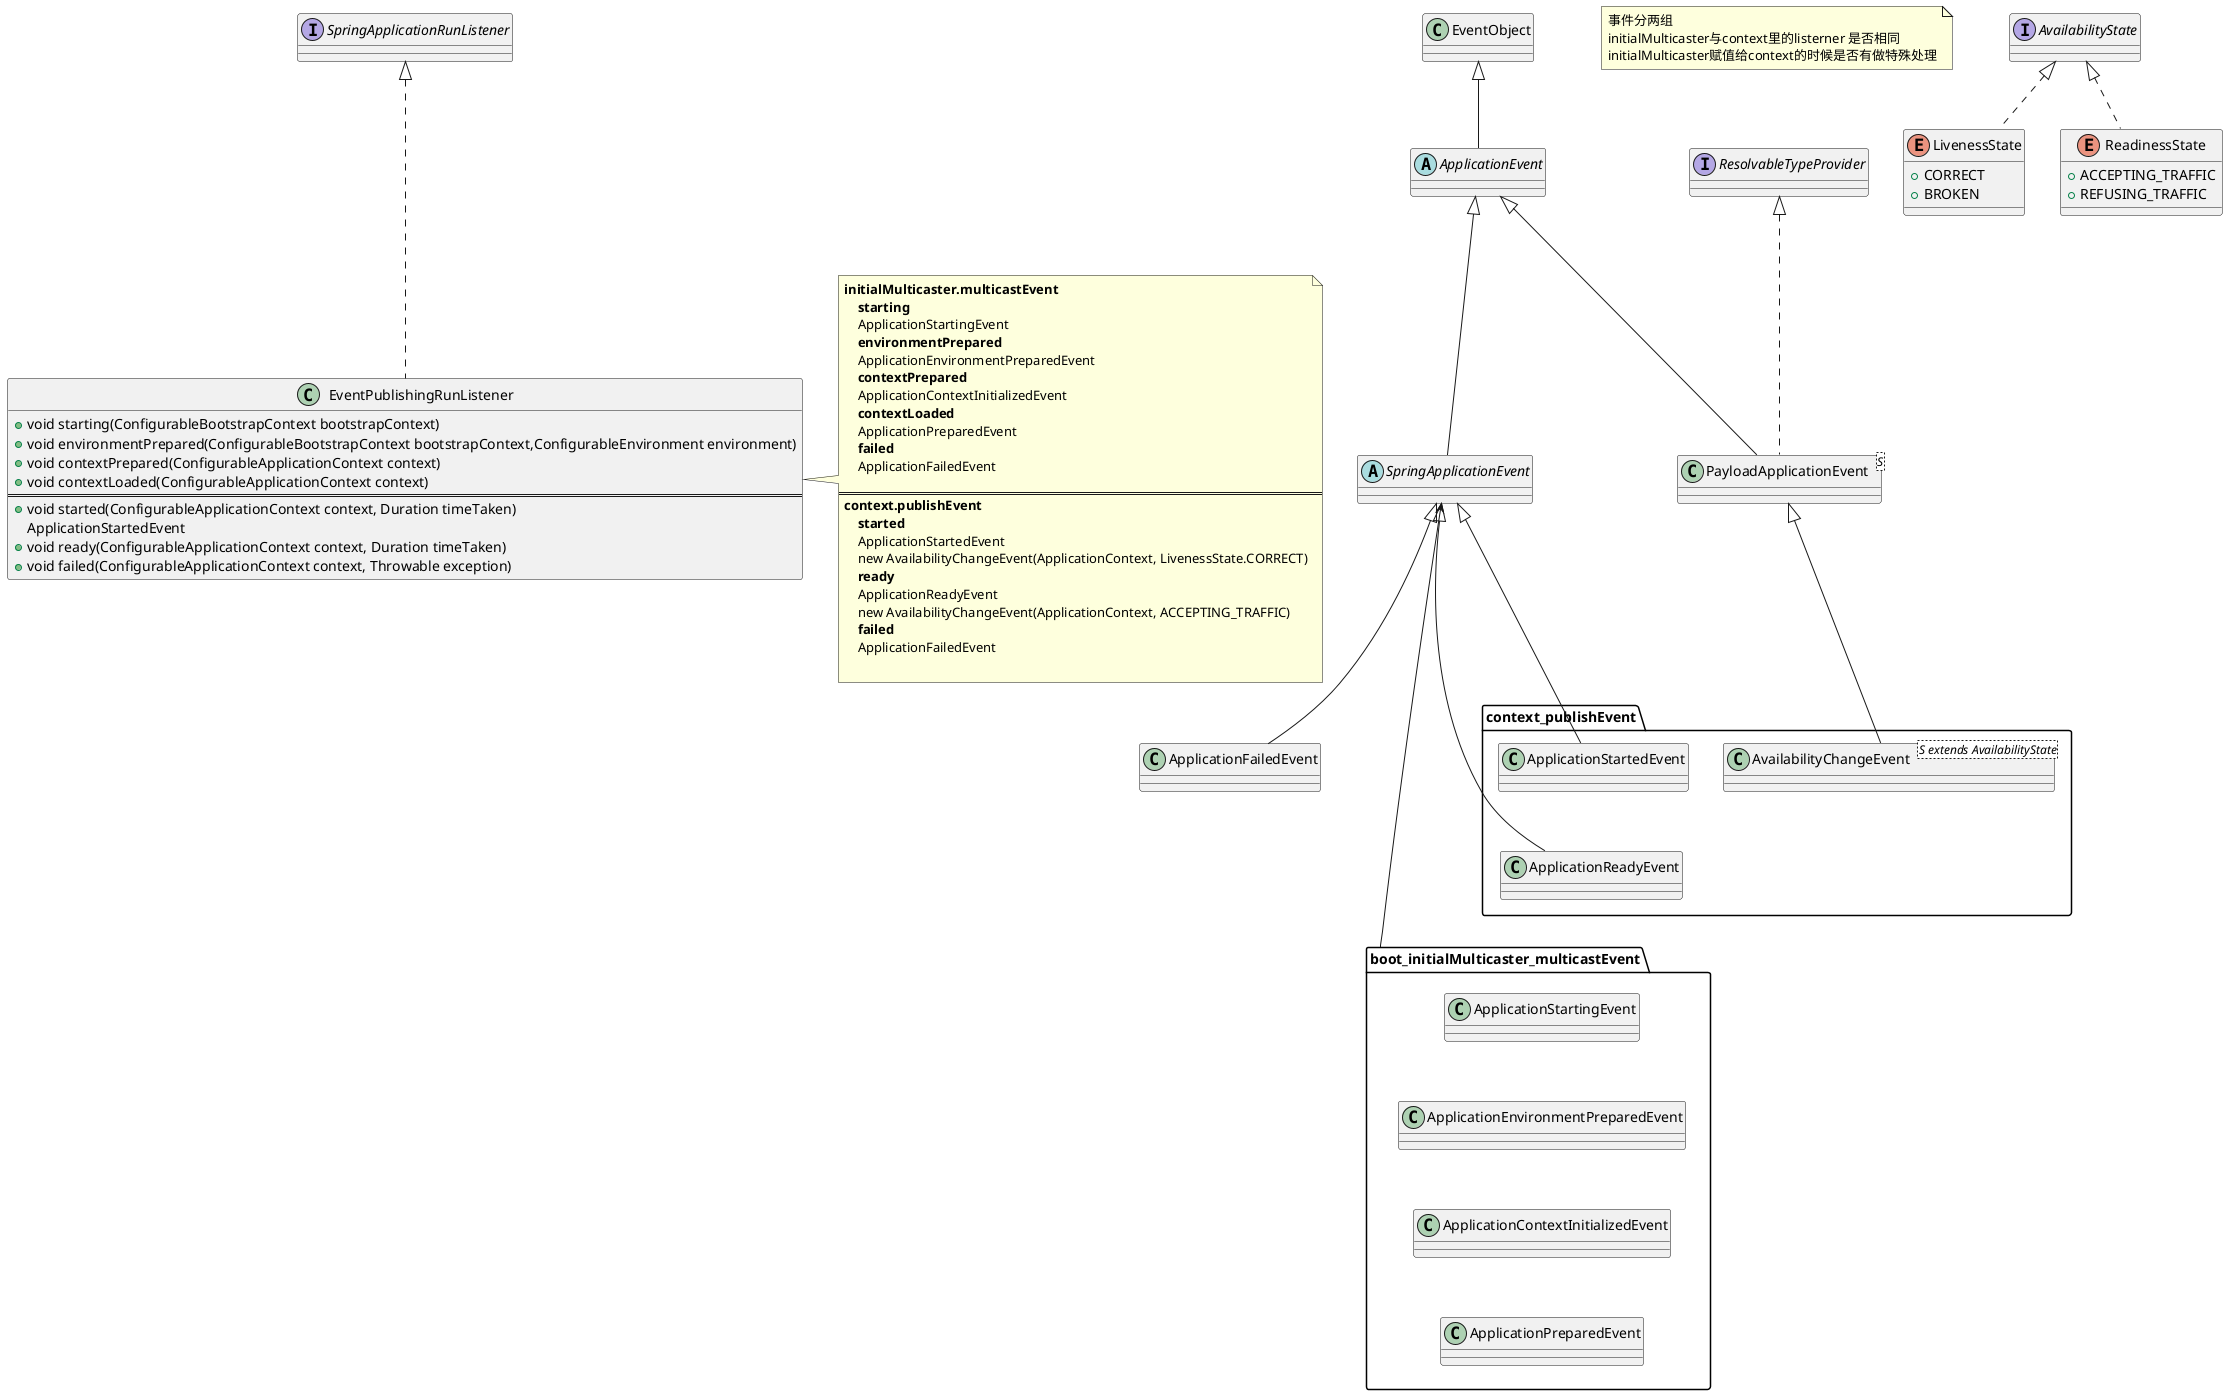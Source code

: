 @startuml
'https://plantuml.com/class-diagram

top to bottom direction

note as questions
事件分两组
initialMulticaster与context里的listerner 是否相同
initialMulticaster赋值给context的时候是否有做特殊处理
end note

enum LivenessState implements AvailabilityState {
	+CORRECT
	+BROKEN
}
enum ReadinessState implements AvailabilityState {
	+ ACCEPTING_TRAFFIC
	+ REFUSING_TRAFFIC

}

class PayloadApplicationEvent<S> extends ApplicationEvent implements ResolvableTypeProvider


abstract class ApplicationEvent extends EventObject
abstract class SpringApplicationEvent extends ApplicationEvent

class ApplicationFailedEvent extends SpringApplicationEvent

namespace boot_initialMulticaster_multicastEvent {
    class ApplicationStartingEvent
    class ApplicationEnvironmentPreparedEvent
    class ApplicationContextInitializedEvent
    class ApplicationPreparedEvent

    ApplicationStartingEvent -d[hidden]- ApplicationEnvironmentPreparedEvent
    ApplicationEnvironmentPreparedEvent -d[hidden]- ApplicationContextInitializedEvent
    ApplicationContextInitializedEvent -d[hidden]- ApplicationPreparedEvent

}
boot_initialMulticaster_multicastEvent -u---> SpringApplicationEvent

namespace context_publishEvent {
    class ApplicationStartedEvent extends .SpringApplicationEvent
    class ApplicationReadyEvent extends .SpringApplicationEvent
    class AvailabilityChangeEvent<S extends AvailabilityState> extends .PayloadApplicationEvent


    ApplicationStartedEvent -d[hidden]- ApplicationReadyEvent

}

interface SpringApplicationRunListener
EventPublishingRunListener .u..|> SpringApplicationRunListener
class EventPublishingRunListener {
    + void starting(ConfigurableBootstrapContext bootstrapContext)
    + void environmentPrepared(ConfigurableBootstrapContext bootstrapContext,ConfigurableEnvironment environment)
    + void contextPrepared(ConfigurableApplicationContext context)
    + void contextLoaded(ConfigurableApplicationContext context)
    ===
    + void started(ConfigurableApplicationContext context, Duration timeTaken)
    ApplicationStartedEvent
    + void ready(ConfigurableApplicationContext context, Duration timeTaken)
    + void failed(ConfigurableApplicationContext context, Throwable exception)
}
note right of EventPublishingRunListener
    **initialMulticaster.multicastEvent**
        **starting**
        ApplicationStartingEvent
        **environmentPrepared**
        ApplicationEnvironmentPreparedEvent
        **contextPrepared**
        ApplicationContextInitializedEvent
        **contextLoaded**
        ApplicationPreparedEvent
        **failed**
        ApplicationFailedEvent

    ===
    **context.publishEvent**
        **started**
        ApplicationStartedEvent
        new AvailabilityChangeEvent(ApplicationContext, LivenessState.CORRECT)
        **ready**
        ApplicationReadyEvent
        new AvailabilityChangeEvent(ApplicationContext, ACCEPTING_TRAFFIC)
        **failed**
        ApplicationFailedEvent

end note



@enduml